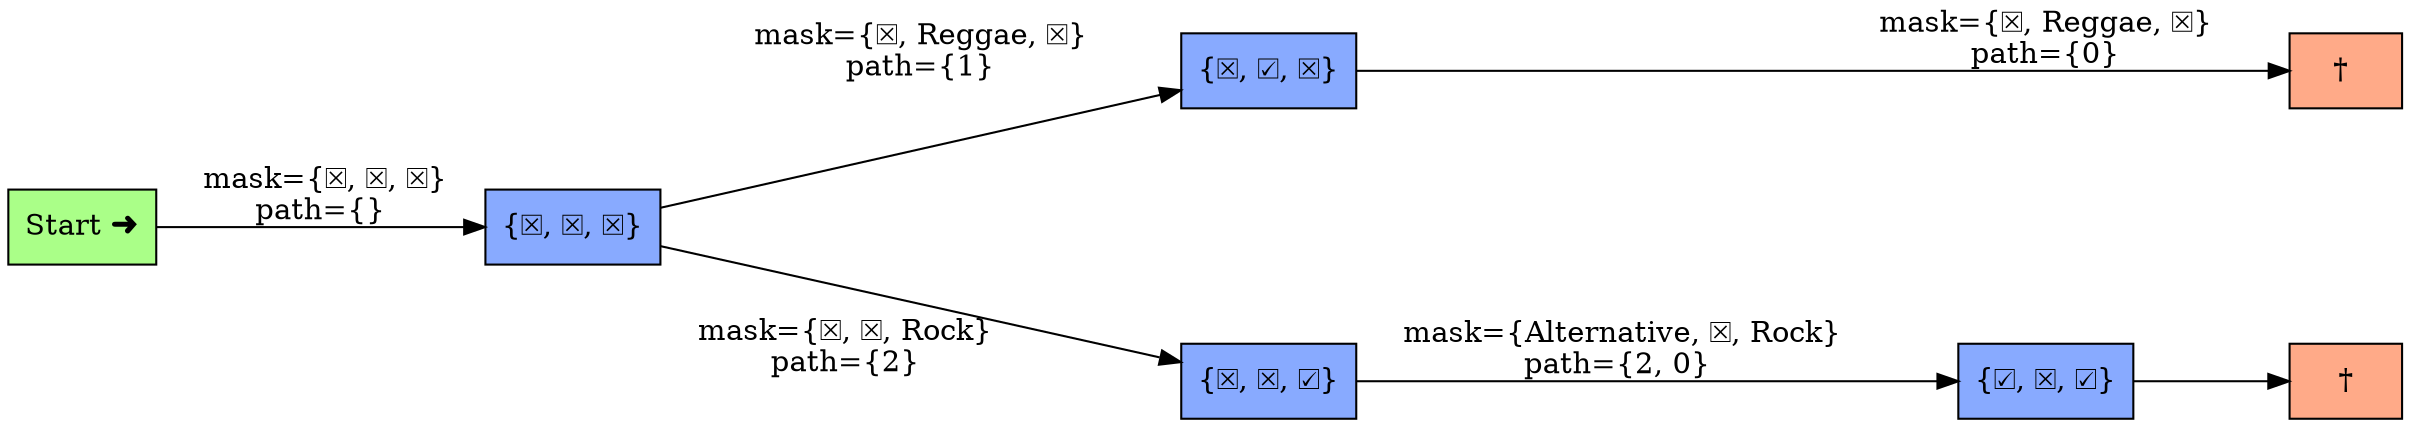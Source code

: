 digraph {
    // size=4; 
    splines=false;
    node [shape=box, style=filled, fillcolor="#88aaff"];
    rankdir="LR";
    
    subgraph {
        rank=same;
        "†" [fillcolor="#ffaa88"]
        "† " [fillcolor="#ffaa88"]
    }

    subgraph {
        rank=same;
        "{☒, ☑, ☒}"
        "{☒, ☒, ☑}"
    }
    "Start ➜" [fillcolor="#aaff88"]

    "Start ➜" -> "{☒, ☒, ☒}" [label=" mask={☒, ☒, ☒}\npath={}"]
    "{☒, ☒, ☒}" -> "{☒, ☑, ☒}" [label="mask={☒, Reggae, ☒}\npath={1}"]
        "{☒, ☒, ☒}" -> "{☒, ☒, ☑}" [label="\n\n\n\n\n\nmask={☒, ☒, Rock}&nbsp;&nbsp;&nbsp;&nbsp;&nbsp;&nbsp;&nbsp;&nbsp;&nbsp;&nbsp;&nbsp;&nbsp;&nbsp;&nbsp;&nbsp;&nbsp;\npath={2}&nbsp;&nbsp;&nbsp;&nbsp;&nbsp;&nbsp;&nbsp;&nbsp;&nbsp;&nbsp;&nbsp;&nbsp;&nbsp;&nbsp;&nbsp;&nbsp;"]
    "{☒, ☒, ☑}" -> "{☑, ☒, ☑}" [label=" mask={Alternative, ☒, Rock}\npath={2, 0}"]
    "{☒, ☑, ☒}" -> "† " [label="mask={☒, Reggae, ☒}\npath={0}"]
    "{☑, ☒, ☑}" -> "†"
}
